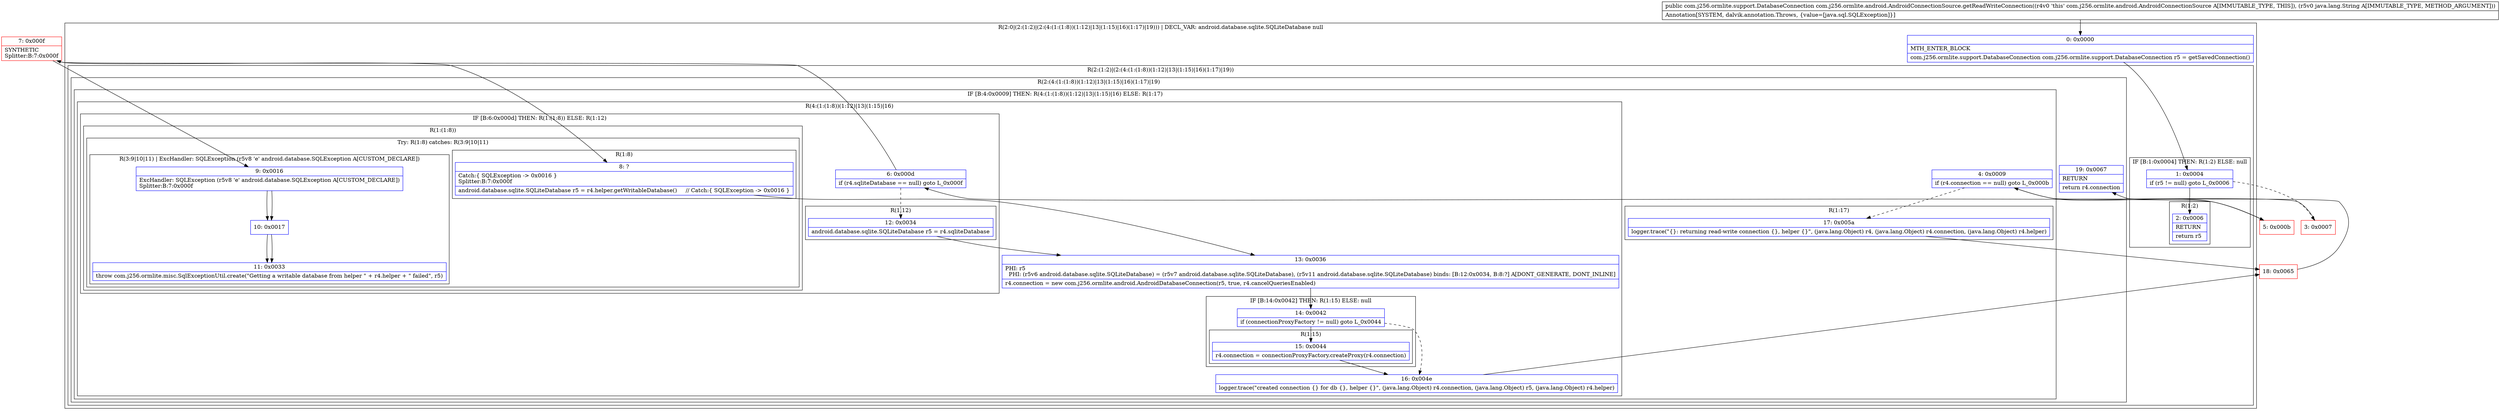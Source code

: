 digraph "CFG forcom.j256.ormlite.android.AndroidConnectionSource.getReadWriteConnection(Ljava\/lang\/String;)Lcom\/j256\/ormlite\/support\/DatabaseConnection;" {
subgraph cluster_Region_1595092120 {
label = "R(2:0|(2:(1:2)|(2:(4:(1:(1:8))(1:12)|13|(1:15)|16)(1:17)|19))) | DECL_VAR: android.database.sqlite.SQLiteDatabase null\l";
node [shape=record,color=blue];
Node_0 [shape=record,label="{0\:\ 0x0000|MTH_ENTER_BLOCK\l|com.j256.ormlite.support.DatabaseConnection com.j256.ormlite.support.DatabaseConnection r5 = getSavedConnection()\l}"];
subgraph cluster_Region_1171667901 {
label = "R(2:(1:2)|(2:(4:(1:(1:8))(1:12)|13|(1:15)|16)(1:17)|19))";
node [shape=record,color=blue];
subgraph cluster_IfRegion_2006920030 {
label = "IF [B:1:0x0004] THEN: R(1:2) ELSE: null";
node [shape=record,color=blue];
Node_1 [shape=record,label="{1\:\ 0x0004|if (r5 != null) goto L_0x0006\l}"];
subgraph cluster_Region_250063349 {
label = "R(1:2)";
node [shape=record,color=blue];
Node_2 [shape=record,label="{2\:\ 0x0006|RETURN\l|return r5\l}"];
}
}
subgraph cluster_Region_2045703302 {
label = "R(2:(4:(1:(1:8))(1:12)|13|(1:15)|16)(1:17)|19)";
node [shape=record,color=blue];
subgraph cluster_IfRegion_1286854766 {
label = "IF [B:4:0x0009] THEN: R(4:(1:(1:8))(1:12)|13|(1:15)|16) ELSE: R(1:17)";
node [shape=record,color=blue];
Node_4 [shape=record,label="{4\:\ 0x0009|if (r4.connection == null) goto L_0x000b\l}"];
subgraph cluster_Region_1720487566 {
label = "R(4:(1:(1:8))(1:12)|13|(1:15)|16)";
node [shape=record,color=blue];
subgraph cluster_IfRegion_309549617 {
label = "IF [B:6:0x000d] THEN: R(1:(1:8)) ELSE: R(1:12)";
node [shape=record,color=blue];
Node_6 [shape=record,label="{6\:\ 0x000d|if (r4.sqliteDatabase == null) goto L_0x000f\l}"];
subgraph cluster_Region_473417277 {
label = "R(1:(1:8))";
node [shape=record,color=blue];
subgraph cluster_TryCatchRegion_1310002557 {
label = "Try: R(1:8) catches: R(3:9|10|11)";
node [shape=record,color=blue];
subgraph cluster_Region_1570673408 {
label = "R(1:8)";
node [shape=record,color=blue];
Node_8 [shape=record,label="{8\:\ ?|Catch:\{ SQLException \-\> 0x0016 \}\lSplitter:B:7:0x000f\l|android.database.sqlite.SQLiteDatabase r5 = r4.helper.getWritableDatabase()     \/\/ Catch:\{ SQLException \-\> 0x0016 \}\l}"];
}
subgraph cluster_Region_1290736335 {
label = "R(3:9|10|11) | ExcHandler: SQLException (r5v8 'e' android.database.SQLException A[CUSTOM_DECLARE])\l";
node [shape=record,color=blue];
Node_9 [shape=record,label="{9\:\ 0x0016|ExcHandler: SQLException (r5v8 'e' android.database.SQLException A[CUSTOM_DECLARE])\lSplitter:B:7:0x000f\l}"];
Node_10 [shape=record,label="{10\:\ 0x0017}"];
Node_11 [shape=record,label="{11\:\ 0x0033|throw com.j256.ormlite.misc.SqlExceptionUtil.create(\"Getting a writable database from helper \" + r4.helper + \" failed\", r5)\l}"];
}
}
}
subgraph cluster_Region_456067857 {
label = "R(1:12)";
node [shape=record,color=blue];
Node_12 [shape=record,label="{12\:\ 0x0034|android.database.sqlite.SQLiteDatabase r5 = r4.sqliteDatabase\l}"];
}
}
Node_13 [shape=record,label="{13\:\ 0x0036|PHI: r5 \l  PHI: (r5v6 android.database.sqlite.SQLiteDatabase) = (r5v7 android.database.sqlite.SQLiteDatabase), (r5v11 android.database.sqlite.SQLiteDatabase) binds: [B:12:0x0034, B:8:?] A[DONT_GENERATE, DONT_INLINE]\l|r4.connection = new com.j256.ormlite.android.AndroidDatabaseConnection(r5, true, r4.cancelQueriesEnabled)\l}"];
subgraph cluster_IfRegion_1145404337 {
label = "IF [B:14:0x0042] THEN: R(1:15) ELSE: null";
node [shape=record,color=blue];
Node_14 [shape=record,label="{14\:\ 0x0042|if (connectionProxyFactory != null) goto L_0x0044\l}"];
subgraph cluster_Region_1717652266 {
label = "R(1:15)";
node [shape=record,color=blue];
Node_15 [shape=record,label="{15\:\ 0x0044|r4.connection = connectionProxyFactory.createProxy(r4.connection)\l}"];
}
}
Node_16 [shape=record,label="{16\:\ 0x004e|logger.trace(\"created connection \{\} for db \{\}, helper \{\}\", (java.lang.Object) r4.connection, (java.lang.Object) r5, (java.lang.Object) r4.helper)\l}"];
}
subgraph cluster_Region_7982206 {
label = "R(1:17)";
node [shape=record,color=blue];
Node_17 [shape=record,label="{17\:\ 0x005a|logger.trace(\"\{\}: returning read\-write connection \{\}, helper \{\}\", (java.lang.Object) r4, (java.lang.Object) r4.connection, (java.lang.Object) r4.helper)\l}"];
}
}
Node_19 [shape=record,label="{19\:\ 0x0067|RETURN\l|return r4.connection\l}"];
}
}
}
subgraph cluster_Region_1290736335 {
label = "R(3:9|10|11) | ExcHandler: SQLException (r5v8 'e' android.database.SQLException A[CUSTOM_DECLARE])\l";
node [shape=record,color=blue];
Node_9 [shape=record,label="{9\:\ 0x0016|ExcHandler: SQLException (r5v8 'e' android.database.SQLException A[CUSTOM_DECLARE])\lSplitter:B:7:0x000f\l}"];
Node_10 [shape=record,label="{10\:\ 0x0017}"];
Node_11 [shape=record,label="{11\:\ 0x0033|throw com.j256.ormlite.misc.SqlExceptionUtil.create(\"Getting a writable database from helper \" + r4.helper + \" failed\", r5)\l}"];
}
Node_3 [shape=record,color=red,label="{3\:\ 0x0007}"];
Node_5 [shape=record,color=red,label="{5\:\ 0x000b}"];
Node_7 [shape=record,color=red,label="{7\:\ 0x000f|SYNTHETIC\lSplitter:B:7:0x000f\l}"];
Node_18 [shape=record,color=red,label="{18\:\ 0x0065}"];
MethodNode[shape=record,label="{public com.j256.ormlite.support.DatabaseConnection com.j256.ormlite.android.AndroidConnectionSource.getReadWriteConnection((r4v0 'this' com.j256.ormlite.android.AndroidConnectionSource A[IMMUTABLE_TYPE, THIS]), (r5v0 java.lang.String A[IMMUTABLE_TYPE, METHOD_ARGUMENT]))  | Annotation[SYSTEM, dalvik.annotation.Throws, \{value=[java.sql.SQLException]\}]\l}"];
MethodNode -> Node_0;
Node_0 -> Node_1;
Node_1 -> Node_2;
Node_1 -> Node_3[style=dashed];
Node_4 -> Node_5;
Node_4 -> Node_17[style=dashed];
Node_6 -> Node_7;
Node_6 -> Node_12[style=dashed];
Node_8 -> Node_13;
Node_9 -> Node_10;
Node_10 -> Node_11;
Node_12 -> Node_13;
Node_13 -> Node_14;
Node_14 -> Node_15;
Node_14 -> Node_16[style=dashed];
Node_15 -> Node_16;
Node_16 -> Node_18;
Node_17 -> Node_18;
Node_9 -> Node_10;
Node_10 -> Node_11;
Node_3 -> Node_4;
Node_5 -> Node_6;
Node_7 -> Node_8;
Node_7 -> Node_9;
Node_18 -> Node_19;
}

